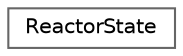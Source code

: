 digraph "Graphical Class Hierarchy"
{
 // LATEX_PDF_SIZE
  bgcolor="transparent";
  edge [fontname=Helvetica,fontsize=10,labelfontname=Helvetica,labelfontsize=10];
  node [fontname=Helvetica,fontsize=10,shape=box,height=0.2,width=0.4];
  rankdir="LR";
  Node0 [id="Node000000",label="ReactorState",height=0.2,width=0.4,color="grey40", fillcolor="white", style="filled",URL="$class_reactor_state.html",tooltip="This class is used to store the state of the reactor component."];
}
